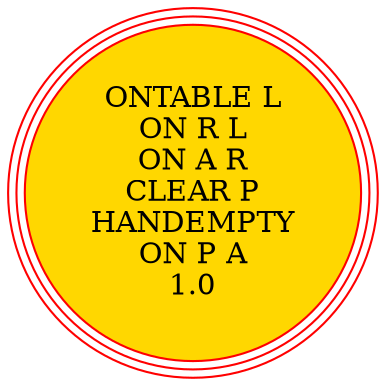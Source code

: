 digraph {
"ONTABLE L\nON R L\nON A R\nCLEAR P\nHANDEMPTY\nON P A\n1.0\n" [shape=circle, style=filled color=red, fillcolor=gold, peripheries=3];
"ONTABLE L\nON R L\nON A R\nCLEAR P\nHANDEMPTY\nON P A\n1.0\n" [shape=circle, style=filled color=red, fillcolor=gold, peripheries=3];
}
